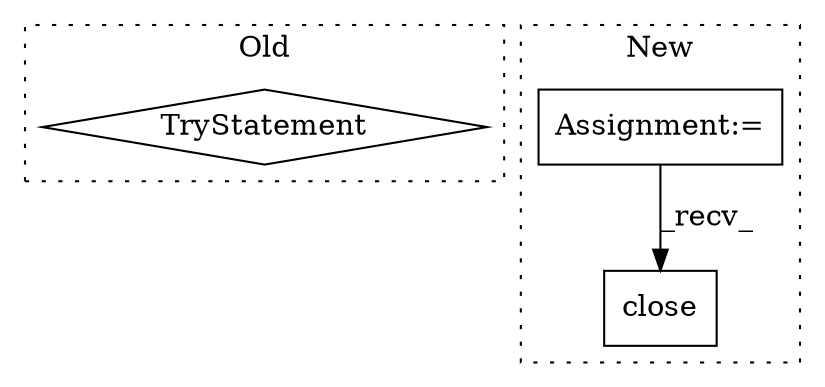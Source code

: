 digraph G {
subgraph cluster0 {
1 [label="TryStatement" a="54" s="552" l="4" shape="diamond"];
label = "Old";
style="dotted";
}
subgraph cluster1 {
2 [label="close" a="32" s="1391" l="7" shape="box"];
3 [label="Assignment:=" a="7" s="1330" l="1" shape="box"];
label = "New";
style="dotted";
}
3 -> 2 [label="_recv_"];
}
